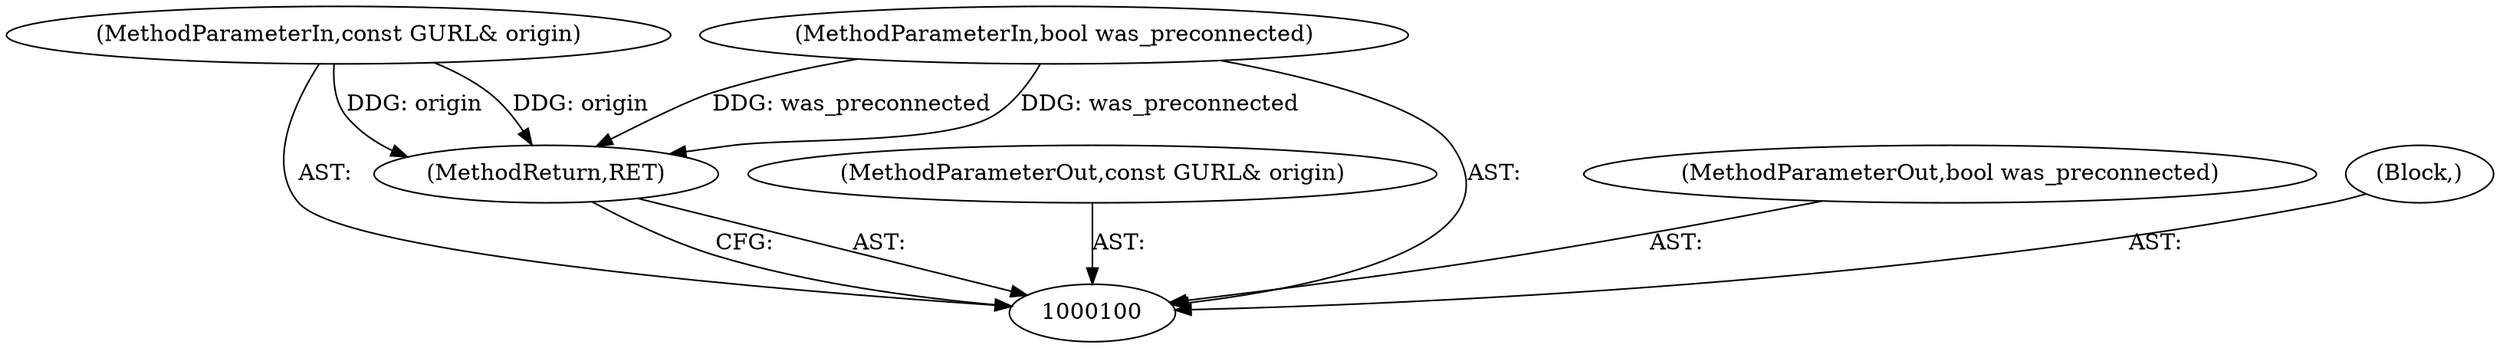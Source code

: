 digraph "1_Chrome_fec26ff33bf372476a70326f3669a35f34a9d474_7" {
"1000104" [label="(MethodReturn,RET)"];
"1000101" [label="(MethodParameterIn,const GURL& origin)"];
"1000110" [label="(MethodParameterOut,const GURL& origin)"];
"1000102" [label="(MethodParameterIn,bool was_preconnected)"];
"1000111" [label="(MethodParameterOut,bool was_preconnected)"];
"1000103" [label="(Block,)"];
"1000104" -> "1000100"  [label="AST: "];
"1000104" -> "1000100"  [label="CFG: "];
"1000102" -> "1000104"  [label="DDG: was_preconnected"];
"1000101" -> "1000104"  [label="DDG: origin"];
"1000101" -> "1000100"  [label="AST: "];
"1000101" -> "1000104"  [label="DDG: origin"];
"1000110" -> "1000100"  [label="AST: "];
"1000102" -> "1000100"  [label="AST: "];
"1000102" -> "1000104"  [label="DDG: was_preconnected"];
"1000111" -> "1000100"  [label="AST: "];
"1000103" -> "1000100"  [label="AST: "];
}
